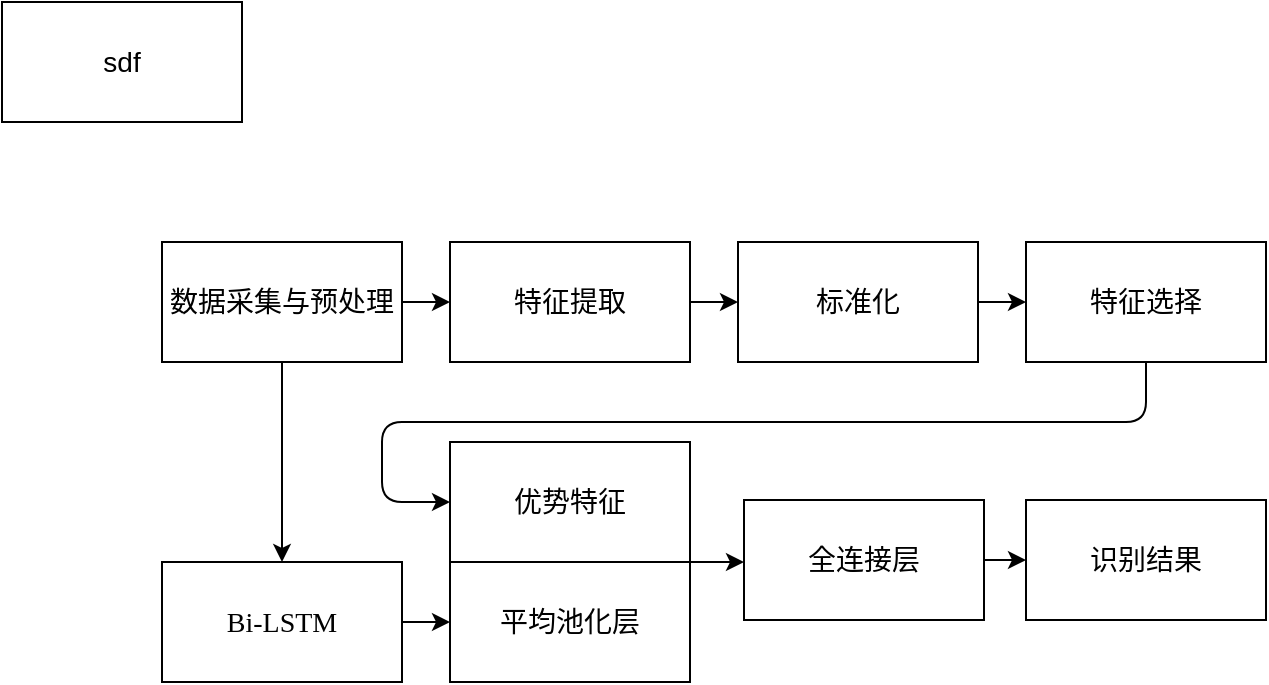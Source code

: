 <mxfile pages="1" version="11.2.9" type="github"><diagram id="_ZKeEi-CUO2dbfbgp64d" name="Page-1"><mxGraphModel dx="1021" dy="529" grid="1" gridSize="10" guides="1" tooltips="1" connect="1" arrows="1" fold="1" page="1" pageScale="1" pageWidth="827" pageHeight="1169" math="0" shadow="0"><root><mxCell id="0"/><mxCell id="1" parent="0"/><mxCell id="ZAW7gzF5RGNyulMFM1rv-11" value="" style="edgeStyle=orthogonalEdgeStyle;rounded=0;orthogonalLoop=1;jettySize=auto;html=1;fontFamily=Helvetica;fontSize=14;" edge="1" parent="1" source="ZAW7gzF5RGNyulMFM1rv-1" target="ZAW7gzF5RGNyulMFM1rv-10"><mxGeometry relative="1" as="geometry"/></mxCell><mxCell id="ZAW7gzF5RGNyulMFM1rv-33" value="" style="edgeStyle=orthogonalEdgeStyle;rounded=0;orthogonalLoop=1;jettySize=auto;html=1;startSize=10;fontFamily=Helvetica;fontSize=14;" edge="1" parent="1" source="ZAW7gzF5RGNyulMFM1rv-1" target="ZAW7gzF5RGNyulMFM1rv-2"><mxGeometry relative="1" as="geometry"/></mxCell><mxCell id="ZAW7gzF5RGNyulMFM1rv-1" value="数据采集与预处理" style="rounded=0;whiteSpace=wrap;html=1;fontFamily=Helvetica;fontSize=14;" vertex="1" parent="1"><mxGeometry x="90" y="160" width="120" height="60" as="geometry"/></mxCell><mxCell id="ZAW7gzF5RGNyulMFM1rv-26" style="edgeStyle=orthogonalEdgeStyle;rounded=0;orthogonalLoop=1;jettySize=auto;html=1;fontFamily=Helvetica;fontSize=14;" edge="1" parent="1" source="ZAW7gzF5RGNyulMFM1rv-10" target="ZAW7gzF5RGNyulMFM1rv-12"><mxGeometry relative="1" as="geometry"/></mxCell><mxCell id="ZAW7gzF5RGNyulMFM1rv-10" value="&lt;font face=&quot;Times New Roman&quot;&gt;Bi-LSTM&lt;/font&gt;" style="rounded=0;whiteSpace=wrap;html=1;fontFamily=Helvetica;fontSize=14;" vertex="1" parent="1"><mxGeometry x="90" y="320" width="120" height="60" as="geometry"/></mxCell><mxCell id="ZAW7gzF5RGNyulMFM1rv-12" value="平均池化层" style="rounded=0;whiteSpace=wrap;html=1;fontFamily=Helvetica;fontSize=14;" vertex="1" parent="1"><mxGeometry x="234" y="320" width="120" height="60" as="geometry"/></mxCell><mxCell id="ZAW7gzF5RGNyulMFM1rv-56" value="" style="edgeStyle=orthogonalEdgeStyle;rounded=0;orthogonalLoop=1;jettySize=auto;html=1;startSize=10;fontFamily=Helvetica;fontSize=14;" edge="1" parent="1" source="ZAW7gzF5RGNyulMFM1rv-48" target="ZAW7gzF5RGNyulMFM1rv-55"><mxGeometry relative="1" as="geometry"/></mxCell><mxCell id="ZAW7gzF5RGNyulMFM1rv-48" value="全连接层" style="rounded=0;whiteSpace=wrap;html=1;fontFamily=Helvetica;fontSize=14;" vertex="1" parent="1"><mxGeometry x="381" y="289" width="120" height="60" as="geometry"/></mxCell><mxCell id="ZAW7gzF5RGNyulMFM1rv-55" value="识别结果" style="rounded=0;whiteSpace=wrap;html=1;fontFamily=Helvetica;fontSize=14;" vertex="1" parent="1"><mxGeometry x="522" y="289" width="120" height="60" as="geometry"/></mxCell><mxCell id="ZAW7gzF5RGNyulMFM1rv-14" value="优势特征" style="rounded=0;whiteSpace=wrap;html=1;fontFamily=Helvetica;fontSize=14;" vertex="1" parent="1"><mxGeometry x="234" y="260" width="120" height="60" as="geometry"/></mxCell><mxCell id="ZAW7gzF5RGNyulMFM1rv-41" value="" style="edgeStyle=orthogonalEdgeStyle;rounded=0;orthogonalLoop=1;jettySize=auto;html=1;startSize=10;fontFamily=Helvetica;fontSize=14;" edge="1" parent="1" source="ZAW7gzF5RGNyulMFM1rv-2" target="ZAW7gzF5RGNyulMFM1rv-40"><mxGeometry relative="1" as="geometry"/></mxCell><mxCell id="ZAW7gzF5RGNyulMFM1rv-2" value="特征提取" style="rounded=0;whiteSpace=wrap;html=1;fontFamily=Helvetica;fontSize=14;" vertex="1" parent="1"><mxGeometry x="234" y="160" width="120" height="60" as="geometry"/></mxCell><mxCell id="ZAW7gzF5RGNyulMFM1rv-43" value="" style="edgeStyle=orthogonalEdgeStyle;rounded=0;orthogonalLoop=1;jettySize=auto;html=1;startSize=10;fontFamily=Helvetica;fontSize=14;" edge="1" parent="1" source="ZAW7gzF5RGNyulMFM1rv-40" target="ZAW7gzF5RGNyulMFM1rv-42"><mxGeometry relative="1" as="geometry"/></mxCell><mxCell id="ZAW7gzF5RGNyulMFM1rv-40" value="标准化" style="rounded=0;whiteSpace=wrap;html=1;fontFamily=Helvetica;fontSize=14;" vertex="1" parent="1"><mxGeometry x="378" y="160" width="120" height="60" as="geometry"/></mxCell><mxCell id="ZAW7gzF5RGNyulMFM1rv-42" value="特征选择" style="rounded=0;whiteSpace=wrap;html=1;fontFamily=Helvetica;fontSize=14;" vertex="1" parent="1"><mxGeometry x="522" y="160" width="120" height="60" as="geometry"/></mxCell><mxCell id="ZAW7gzF5RGNyulMFM1rv-45" value="" style="endArrow=classic;html=1;exitX=0.5;exitY=1;exitDx=0;exitDy=0;entryX=0;entryY=0.5;entryDx=0;entryDy=0;fontFamily=Helvetica;fontSize=14;" edge="1" parent="1" source="ZAW7gzF5RGNyulMFM1rv-42" target="ZAW7gzF5RGNyulMFM1rv-14"><mxGeometry width="50" height="50" relative="1" as="geometry"><mxPoint x="560" y="350" as="sourcePoint"/><mxPoint x="610" y="300" as="targetPoint"/><Array as="points"><mxPoint x="582" y="250"/><mxPoint x="200" y="250"/><mxPoint x="200" y="290"/></Array></mxGeometry></mxCell><mxCell id="ZAW7gzF5RGNyulMFM1rv-54" value="" style="endArrow=classic;html=1;entryX=0;entryY=0.5;entryDx=0;entryDy=0;exitX=1.004;exitY=0.986;exitDx=0;exitDy=0;exitPerimeter=0;fontFamily=Helvetica;fontSize=14;" edge="1" parent="1"><mxGeometry width="50" height="50" relative="1" as="geometry"><mxPoint x="354.48" y="320" as="sourcePoint"/><mxPoint x="381" y="320" as="targetPoint"/></mxGeometry></mxCell><mxCell id="ZAW7gzF5RGNyulMFM1rv-57" value="sdf" style="rounded=0;whiteSpace=wrap;html=1;fontFamily=Helvetica;fontSize=14;" vertex="1" parent="1"><mxGeometry x="10" y="40" width="120" height="60" as="geometry"/></mxCell></root></mxGraphModel></diagram></mxfile>